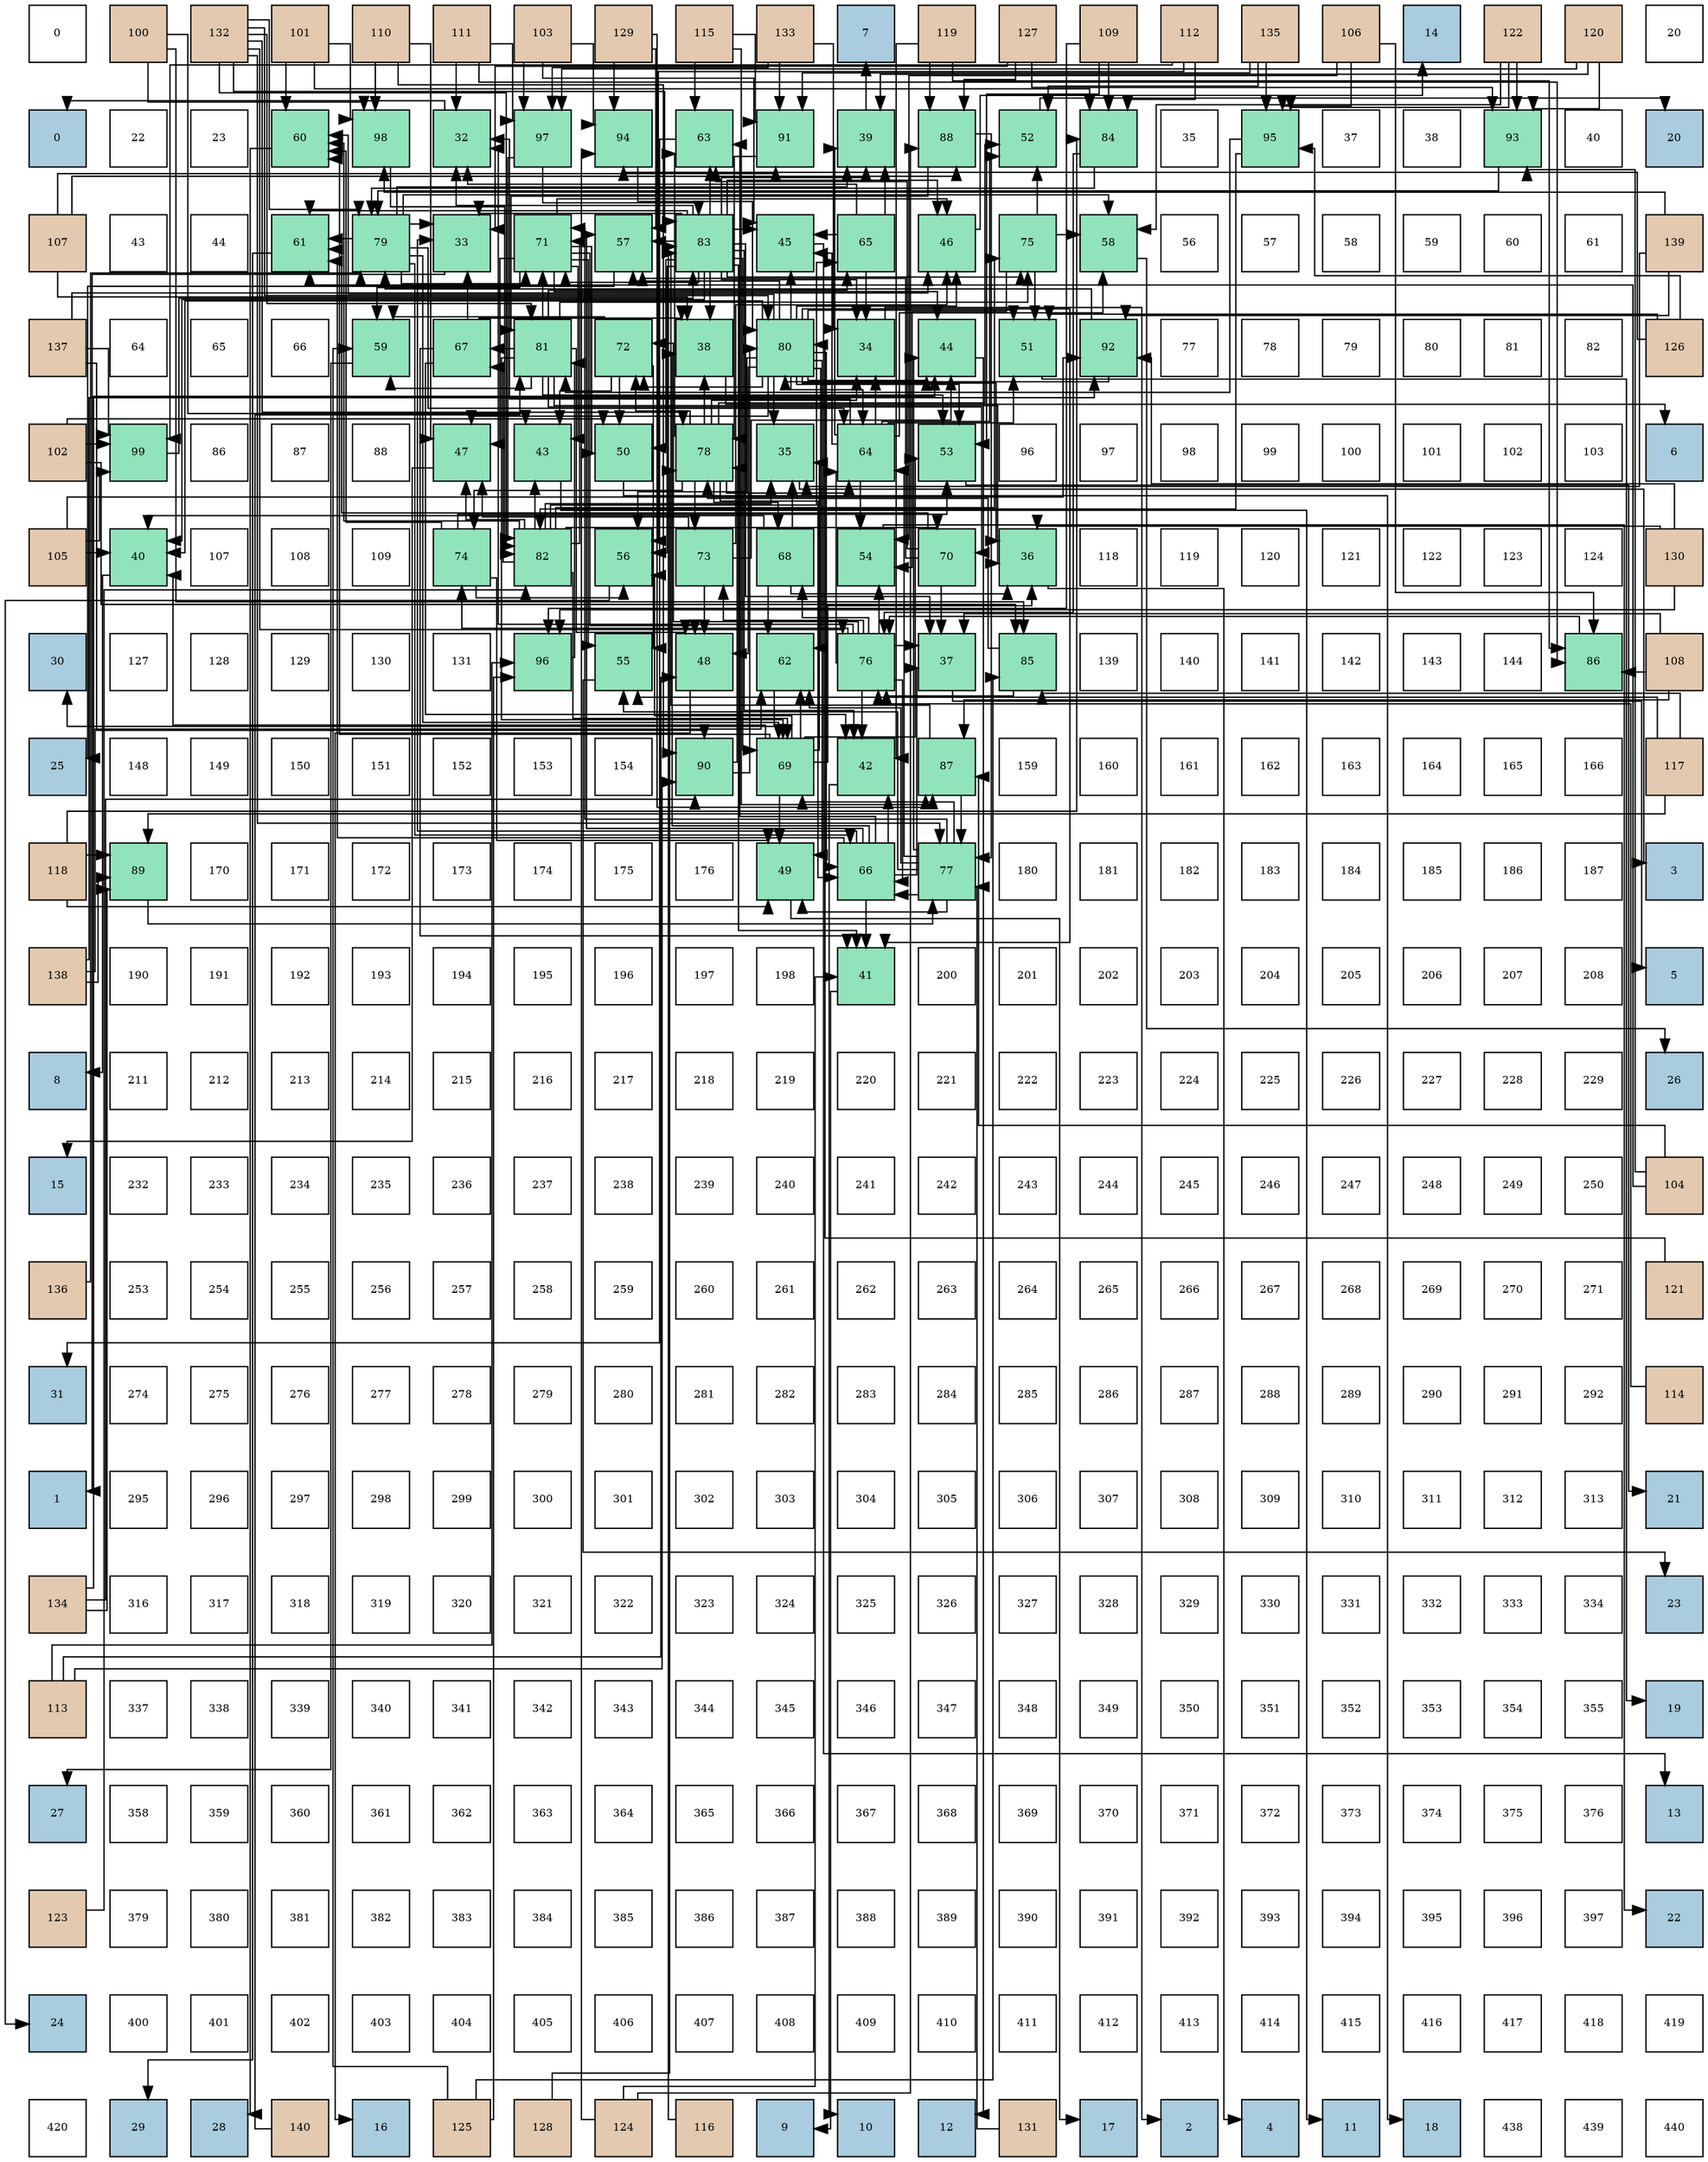 digraph layout{
 rankdir=TB;
 splines=ortho;
 node [style=filled shape=square fixedsize=true width=0.6];
0[label="0", fontsize=8, fillcolor="#ffffff"];
1[label="100", fontsize=8, fillcolor="#e3c9af"];
2[label="132", fontsize=8, fillcolor="#e3c9af"];
3[label="101", fontsize=8, fillcolor="#e3c9af"];
4[label="110", fontsize=8, fillcolor="#e3c9af"];
5[label="111", fontsize=8, fillcolor="#e3c9af"];
6[label="103", fontsize=8, fillcolor="#e3c9af"];
7[label="129", fontsize=8, fillcolor="#e3c9af"];
8[label="115", fontsize=8, fillcolor="#e3c9af"];
9[label="133", fontsize=8, fillcolor="#e3c9af"];
10[label="7", fontsize=8, fillcolor="#a9ccde"];
11[label="119", fontsize=8, fillcolor="#e3c9af"];
12[label="127", fontsize=8, fillcolor="#e3c9af"];
13[label="109", fontsize=8, fillcolor="#e3c9af"];
14[label="112", fontsize=8, fillcolor="#e3c9af"];
15[label="135", fontsize=8, fillcolor="#e3c9af"];
16[label="106", fontsize=8, fillcolor="#e3c9af"];
17[label="14", fontsize=8, fillcolor="#a9ccde"];
18[label="122", fontsize=8, fillcolor="#e3c9af"];
19[label="120", fontsize=8, fillcolor="#e3c9af"];
20[label="20", fontsize=8, fillcolor="#ffffff"];
21[label="0", fontsize=8, fillcolor="#a9ccde"];
22[label="22", fontsize=8, fillcolor="#ffffff"];
23[label="23", fontsize=8, fillcolor="#ffffff"];
24[label="60", fontsize=8, fillcolor="#91e3bb"];
25[label="98", fontsize=8, fillcolor="#91e3bb"];
26[label="32", fontsize=8, fillcolor="#91e3bb"];
27[label="97", fontsize=8, fillcolor="#91e3bb"];
28[label="94", fontsize=8, fillcolor="#91e3bb"];
29[label="63", fontsize=8, fillcolor="#91e3bb"];
30[label="91", fontsize=8, fillcolor="#91e3bb"];
31[label="39", fontsize=8, fillcolor="#91e3bb"];
32[label="88", fontsize=8, fillcolor="#91e3bb"];
33[label="52", fontsize=8, fillcolor="#91e3bb"];
34[label="84", fontsize=8, fillcolor="#91e3bb"];
35[label="35", fontsize=8, fillcolor="#ffffff"];
36[label="95", fontsize=8, fillcolor="#91e3bb"];
37[label="37", fontsize=8, fillcolor="#ffffff"];
38[label="38", fontsize=8, fillcolor="#ffffff"];
39[label="93", fontsize=8, fillcolor="#91e3bb"];
40[label="40", fontsize=8, fillcolor="#ffffff"];
41[label="20", fontsize=8, fillcolor="#a9ccde"];
42[label="107", fontsize=8, fillcolor="#e3c9af"];
43[label="43", fontsize=8, fillcolor="#ffffff"];
44[label="44", fontsize=8, fillcolor="#ffffff"];
45[label="61", fontsize=8, fillcolor="#91e3bb"];
46[label="79", fontsize=8, fillcolor="#91e3bb"];
47[label="33", fontsize=8, fillcolor="#91e3bb"];
48[label="71", fontsize=8, fillcolor="#91e3bb"];
49[label="57", fontsize=8, fillcolor="#91e3bb"];
50[label="83", fontsize=8, fillcolor="#91e3bb"];
51[label="45", fontsize=8, fillcolor="#91e3bb"];
52[label="65", fontsize=8, fillcolor="#91e3bb"];
53[label="46", fontsize=8, fillcolor="#91e3bb"];
54[label="75", fontsize=8, fillcolor="#91e3bb"];
55[label="58", fontsize=8, fillcolor="#91e3bb"];
56[label="56", fontsize=8, fillcolor="#ffffff"];
57[label="57", fontsize=8, fillcolor="#ffffff"];
58[label="58", fontsize=8, fillcolor="#ffffff"];
59[label="59", fontsize=8, fillcolor="#ffffff"];
60[label="60", fontsize=8, fillcolor="#ffffff"];
61[label="61", fontsize=8, fillcolor="#ffffff"];
62[label="139", fontsize=8, fillcolor="#e3c9af"];
63[label="137", fontsize=8, fillcolor="#e3c9af"];
64[label="64", fontsize=8, fillcolor="#ffffff"];
65[label="65", fontsize=8, fillcolor="#ffffff"];
66[label="66", fontsize=8, fillcolor="#ffffff"];
67[label="59", fontsize=8, fillcolor="#91e3bb"];
68[label="67", fontsize=8, fillcolor="#91e3bb"];
69[label="81", fontsize=8, fillcolor="#91e3bb"];
70[label="72", fontsize=8, fillcolor="#91e3bb"];
71[label="38", fontsize=8, fillcolor="#91e3bb"];
72[label="80", fontsize=8, fillcolor="#91e3bb"];
73[label="34", fontsize=8, fillcolor="#91e3bb"];
74[label="44", fontsize=8, fillcolor="#91e3bb"];
75[label="51", fontsize=8, fillcolor="#91e3bb"];
76[label="92", fontsize=8, fillcolor="#91e3bb"];
77[label="77", fontsize=8, fillcolor="#ffffff"];
78[label="78", fontsize=8, fillcolor="#ffffff"];
79[label="79", fontsize=8, fillcolor="#ffffff"];
80[label="80", fontsize=8, fillcolor="#ffffff"];
81[label="81", fontsize=8, fillcolor="#ffffff"];
82[label="82", fontsize=8, fillcolor="#ffffff"];
83[label="126", fontsize=8, fillcolor="#e3c9af"];
84[label="102", fontsize=8, fillcolor="#e3c9af"];
85[label="99", fontsize=8, fillcolor="#91e3bb"];
86[label="86", fontsize=8, fillcolor="#ffffff"];
87[label="87", fontsize=8, fillcolor="#ffffff"];
88[label="88", fontsize=8, fillcolor="#ffffff"];
89[label="47", fontsize=8, fillcolor="#91e3bb"];
90[label="43", fontsize=8, fillcolor="#91e3bb"];
91[label="50", fontsize=8, fillcolor="#91e3bb"];
92[label="78", fontsize=8, fillcolor="#91e3bb"];
93[label="35", fontsize=8, fillcolor="#91e3bb"];
94[label="64", fontsize=8, fillcolor="#91e3bb"];
95[label="53", fontsize=8, fillcolor="#91e3bb"];
96[label="96", fontsize=8, fillcolor="#ffffff"];
97[label="97", fontsize=8, fillcolor="#ffffff"];
98[label="98", fontsize=8, fillcolor="#ffffff"];
99[label="99", fontsize=8, fillcolor="#ffffff"];
100[label="100", fontsize=8, fillcolor="#ffffff"];
101[label="101", fontsize=8, fillcolor="#ffffff"];
102[label="102", fontsize=8, fillcolor="#ffffff"];
103[label="103", fontsize=8, fillcolor="#ffffff"];
104[label="6", fontsize=8, fillcolor="#a9ccde"];
105[label="105", fontsize=8, fillcolor="#e3c9af"];
106[label="40", fontsize=8, fillcolor="#91e3bb"];
107[label="107", fontsize=8, fillcolor="#ffffff"];
108[label="108", fontsize=8, fillcolor="#ffffff"];
109[label="109", fontsize=8, fillcolor="#ffffff"];
110[label="74", fontsize=8, fillcolor="#91e3bb"];
111[label="82", fontsize=8, fillcolor="#91e3bb"];
112[label="56", fontsize=8, fillcolor="#91e3bb"];
113[label="73", fontsize=8, fillcolor="#91e3bb"];
114[label="68", fontsize=8, fillcolor="#91e3bb"];
115[label="54", fontsize=8, fillcolor="#91e3bb"];
116[label="70", fontsize=8, fillcolor="#91e3bb"];
117[label="36", fontsize=8, fillcolor="#91e3bb"];
118[label="118", fontsize=8, fillcolor="#ffffff"];
119[label="119", fontsize=8, fillcolor="#ffffff"];
120[label="120", fontsize=8, fillcolor="#ffffff"];
121[label="121", fontsize=8, fillcolor="#ffffff"];
122[label="122", fontsize=8, fillcolor="#ffffff"];
123[label="123", fontsize=8, fillcolor="#ffffff"];
124[label="124", fontsize=8, fillcolor="#ffffff"];
125[label="130", fontsize=8, fillcolor="#e3c9af"];
126[label="30", fontsize=8, fillcolor="#a9ccde"];
127[label="127", fontsize=8, fillcolor="#ffffff"];
128[label="128", fontsize=8, fillcolor="#ffffff"];
129[label="129", fontsize=8, fillcolor="#ffffff"];
130[label="130", fontsize=8, fillcolor="#ffffff"];
131[label="131", fontsize=8, fillcolor="#ffffff"];
132[label="96", fontsize=8, fillcolor="#91e3bb"];
133[label="55", fontsize=8, fillcolor="#91e3bb"];
134[label="48", fontsize=8, fillcolor="#91e3bb"];
135[label="62", fontsize=8, fillcolor="#91e3bb"];
136[label="76", fontsize=8, fillcolor="#91e3bb"];
137[label="37", fontsize=8, fillcolor="#91e3bb"];
138[label="85", fontsize=8, fillcolor="#91e3bb"];
139[label="139", fontsize=8, fillcolor="#ffffff"];
140[label="140", fontsize=8, fillcolor="#ffffff"];
141[label="141", fontsize=8, fillcolor="#ffffff"];
142[label="142", fontsize=8, fillcolor="#ffffff"];
143[label="143", fontsize=8, fillcolor="#ffffff"];
144[label="144", fontsize=8, fillcolor="#ffffff"];
145[label="86", fontsize=8, fillcolor="#91e3bb"];
146[label="108", fontsize=8, fillcolor="#e3c9af"];
147[label="25", fontsize=8, fillcolor="#a9ccde"];
148[label="148", fontsize=8, fillcolor="#ffffff"];
149[label="149", fontsize=8, fillcolor="#ffffff"];
150[label="150", fontsize=8, fillcolor="#ffffff"];
151[label="151", fontsize=8, fillcolor="#ffffff"];
152[label="152", fontsize=8, fillcolor="#ffffff"];
153[label="153", fontsize=8, fillcolor="#ffffff"];
154[label="154", fontsize=8, fillcolor="#ffffff"];
155[label="90", fontsize=8, fillcolor="#91e3bb"];
156[label="69", fontsize=8, fillcolor="#91e3bb"];
157[label="42", fontsize=8, fillcolor="#91e3bb"];
158[label="87", fontsize=8, fillcolor="#91e3bb"];
159[label="159", fontsize=8, fillcolor="#ffffff"];
160[label="160", fontsize=8, fillcolor="#ffffff"];
161[label="161", fontsize=8, fillcolor="#ffffff"];
162[label="162", fontsize=8, fillcolor="#ffffff"];
163[label="163", fontsize=8, fillcolor="#ffffff"];
164[label="164", fontsize=8, fillcolor="#ffffff"];
165[label="165", fontsize=8, fillcolor="#ffffff"];
166[label="166", fontsize=8, fillcolor="#ffffff"];
167[label="117", fontsize=8, fillcolor="#e3c9af"];
168[label="118", fontsize=8, fillcolor="#e3c9af"];
169[label="89", fontsize=8, fillcolor="#91e3bb"];
170[label="170", fontsize=8, fillcolor="#ffffff"];
171[label="171", fontsize=8, fillcolor="#ffffff"];
172[label="172", fontsize=8, fillcolor="#ffffff"];
173[label="173", fontsize=8, fillcolor="#ffffff"];
174[label="174", fontsize=8, fillcolor="#ffffff"];
175[label="175", fontsize=8, fillcolor="#ffffff"];
176[label="176", fontsize=8, fillcolor="#ffffff"];
177[label="49", fontsize=8, fillcolor="#91e3bb"];
178[label="66", fontsize=8, fillcolor="#91e3bb"];
179[label="77", fontsize=8, fillcolor="#91e3bb"];
180[label="180", fontsize=8, fillcolor="#ffffff"];
181[label="181", fontsize=8, fillcolor="#ffffff"];
182[label="182", fontsize=8, fillcolor="#ffffff"];
183[label="183", fontsize=8, fillcolor="#ffffff"];
184[label="184", fontsize=8, fillcolor="#ffffff"];
185[label="185", fontsize=8, fillcolor="#ffffff"];
186[label="186", fontsize=8, fillcolor="#ffffff"];
187[label="187", fontsize=8, fillcolor="#ffffff"];
188[label="3", fontsize=8, fillcolor="#a9ccde"];
189[label="138", fontsize=8, fillcolor="#e3c9af"];
190[label="190", fontsize=8, fillcolor="#ffffff"];
191[label="191", fontsize=8, fillcolor="#ffffff"];
192[label="192", fontsize=8, fillcolor="#ffffff"];
193[label="193", fontsize=8, fillcolor="#ffffff"];
194[label="194", fontsize=8, fillcolor="#ffffff"];
195[label="195", fontsize=8, fillcolor="#ffffff"];
196[label="196", fontsize=8, fillcolor="#ffffff"];
197[label="197", fontsize=8, fillcolor="#ffffff"];
198[label="198", fontsize=8, fillcolor="#ffffff"];
199[label="41", fontsize=8, fillcolor="#91e3bb"];
200[label="200", fontsize=8, fillcolor="#ffffff"];
201[label="201", fontsize=8, fillcolor="#ffffff"];
202[label="202", fontsize=8, fillcolor="#ffffff"];
203[label="203", fontsize=8, fillcolor="#ffffff"];
204[label="204", fontsize=8, fillcolor="#ffffff"];
205[label="205", fontsize=8, fillcolor="#ffffff"];
206[label="206", fontsize=8, fillcolor="#ffffff"];
207[label="207", fontsize=8, fillcolor="#ffffff"];
208[label="208", fontsize=8, fillcolor="#ffffff"];
209[label="5", fontsize=8, fillcolor="#a9ccde"];
210[label="8", fontsize=8, fillcolor="#a9ccde"];
211[label="211", fontsize=8, fillcolor="#ffffff"];
212[label="212", fontsize=8, fillcolor="#ffffff"];
213[label="213", fontsize=8, fillcolor="#ffffff"];
214[label="214", fontsize=8, fillcolor="#ffffff"];
215[label="215", fontsize=8, fillcolor="#ffffff"];
216[label="216", fontsize=8, fillcolor="#ffffff"];
217[label="217", fontsize=8, fillcolor="#ffffff"];
218[label="218", fontsize=8, fillcolor="#ffffff"];
219[label="219", fontsize=8, fillcolor="#ffffff"];
220[label="220", fontsize=8, fillcolor="#ffffff"];
221[label="221", fontsize=8, fillcolor="#ffffff"];
222[label="222", fontsize=8, fillcolor="#ffffff"];
223[label="223", fontsize=8, fillcolor="#ffffff"];
224[label="224", fontsize=8, fillcolor="#ffffff"];
225[label="225", fontsize=8, fillcolor="#ffffff"];
226[label="226", fontsize=8, fillcolor="#ffffff"];
227[label="227", fontsize=8, fillcolor="#ffffff"];
228[label="228", fontsize=8, fillcolor="#ffffff"];
229[label="229", fontsize=8, fillcolor="#ffffff"];
230[label="26", fontsize=8, fillcolor="#a9ccde"];
231[label="15", fontsize=8, fillcolor="#a9ccde"];
232[label="232", fontsize=8, fillcolor="#ffffff"];
233[label="233", fontsize=8, fillcolor="#ffffff"];
234[label="234", fontsize=8, fillcolor="#ffffff"];
235[label="235", fontsize=8, fillcolor="#ffffff"];
236[label="236", fontsize=8, fillcolor="#ffffff"];
237[label="237", fontsize=8, fillcolor="#ffffff"];
238[label="238", fontsize=8, fillcolor="#ffffff"];
239[label="239", fontsize=8, fillcolor="#ffffff"];
240[label="240", fontsize=8, fillcolor="#ffffff"];
241[label="241", fontsize=8, fillcolor="#ffffff"];
242[label="242", fontsize=8, fillcolor="#ffffff"];
243[label="243", fontsize=8, fillcolor="#ffffff"];
244[label="244", fontsize=8, fillcolor="#ffffff"];
245[label="245", fontsize=8, fillcolor="#ffffff"];
246[label="246", fontsize=8, fillcolor="#ffffff"];
247[label="247", fontsize=8, fillcolor="#ffffff"];
248[label="248", fontsize=8, fillcolor="#ffffff"];
249[label="249", fontsize=8, fillcolor="#ffffff"];
250[label="250", fontsize=8, fillcolor="#ffffff"];
251[label="104", fontsize=8, fillcolor="#e3c9af"];
252[label="136", fontsize=8, fillcolor="#e3c9af"];
253[label="253", fontsize=8, fillcolor="#ffffff"];
254[label="254", fontsize=8, fillcolor="#ffffff"];
255[label="255", fontsize=8, fillcolor="#ffffff"];
256[label="256", fontsize=8, fillcolor="#ffffff"];
257[label="257", fontsize=8, fillcolor="#ffffff"];
258[label="258", fontsize=8, fillcolor="#ffffff"];
259[label="259", fontsize=8, fillcolor="#ffffff"];
260[label="260", fontsize=8, fillcolor="#ffffff"];
261[label="261", fontsize=8, fillcolor="#ffffff"];
262[label="262", fontsize=8, fillcolor="#ffffff"];
263[label="263", fontsize=8, fillcolor="#ffffff"];
264[label="264", fontsize=8, fillcolor="#ffffff"];
265[label="265", fontsize=8, fillcolor="#ffffff"];
266[label="266", fontsize=8, fillcolor="#ffffff"];
267[label="267", fontsize=8, fillcolor="#ffffff"];
268[label="268", fontsize=8, fillcolor="#ffffff"];
269[label="269", fontsize=8, fillcolor="#ffffff"];
270[label="270", fontsize=8, fillcolor="#ffffff"];
271[label="271", fontsize=8, fillcolor="#ffffff"];
272[label="121", fontsize=8, fillcolor="#e3c9af"];
273[label="31", fontsize=8, fillcolor="#a9ccde"];
274[label="274", fontsize=8, fillcolor="#ffffff"];
275[label="275", fontsize=8, fillcolor="#ffffff"];
276[label="276", fontsize=8, fillcolor="#ffffff"];
277[label="277", fontsize=8, fillcolor="#ffffff"];
278[label="278", fontsize=8, fillcolor="#ffffff"];
279[label="279", fontsize=8, fillcolor="#ffffff"];
280[label="280", fontsize=8, fillcolor="#ffffff"];
281[label="281", fontsize=8, fillcolor="#ffffff"];
282[label="282", fontsize=8, fillcolor="#ffffff"];
283[label="283", fontsize=8, fillcolor="#ffffff"];
284[label="284", fontsize=8, fillcolor="#ffffff"];
285[label="285", fontsize=8, fillcolor="#ffffff"];
286[label="286", fontsize=8, fillcolor="#ffffff"];
287[label="287", fontsize=8, fillcolor="#ffffff"];
288[label="288", fontsize=8, fillcolor="#ffffff"];
289[label="289", fontsize=8, fillcolor="#ffffff"];
290[label="290", fontsize=8, fillcolor="#ffffff"];
291[label="291", fontsize=8, fillcolor="#ffffff"];
292[label="292", fontsize=8, fillcolor="#ffffff"];
293[label="114", fontsize=8, fillcolor="#e3c9af"];
294[label="1", fontsize=8, fillcolor="#a9ccde"];
295[label="295", fontsize=8, fillcolor="#ffffff"];
296[label="296", fontsize=8, fillcolor="#ffffff"];
297[label="297", fontsize=8, fillcolor="#ffffff"];
298[label="298", fontsize=8, fillcolor="#ffffff"];
299[label="299", fontsize=8, fillcolor="#ffffff"];
300[label="300", fontsize=8, fillcolor="#ffffff"];
301[label="301", fontsize=8, fillcolor="#ffffff"];
302[label="302", fontsize=8, fillcolor="#ffffff"];
303[label="303", fontsize=8, fillcolor="#ffffff"];
304[label="304", fontsize=8, fillcolor="#ffffff"];
305[label="305", fontsize=8, fillcolor="#ffffff"];
306[label="306", fontsize=8, fillcolor="#ffffff"];
307[label="307", fontsize=8, fillcolor="#ffffff"];
308[label="308", fontsize=8, fillcolor="#ffffff"];
309[label="309", fontsize=8, fillcolor="#ffffff"];
310[label="310", fontsize=8, fillcolor="#ffffff"];
311[label="311", fontsize=8, fillcolor="#ffffff"];
312[label="312", fontsize=8, fillcolor="#ffffff"];
313[label="313", fontsize=8, fillcolor="#ffffff"];
314[label="21", fontsize=8, fillcolor="#a9ccde"];
315[label="134", fontsize=8, fillcolor="#e3c9af"];
316[label="316", fontsize=8, fillcolor="#ffffff"];
317[label="317", fontsize=8, fillcolor="#ffffff"];
318[label="318", fontsize=8, fillcolor="#ffffff"];
319[label="319", fontsize=8, fillcolor="#ffffff"];
320[label="320", fontsize=8, fillcolor="#ffffff"];
321[label="321", fontsize=8, fillcolor="#ffffff"];
322[label="322", fontsize=8, fillcolor="#ffffff"];
323[label="323", fontsize=8, fillcolor="#ffffff"];
324[label="324", fontsize=8, fillcolor="#ffffff"];
325[label="325", fontsize=8, fillcolor="#ffffff"];
326[label="326", fontsize=8, fillcolor="#ffffff"];
327[label="327", fontsize=8, fillcolor="#ffffff"];
328[label="328", fontsize=8, fillcolor="#ffffff"];
329[label="329", fontsize=8, fillcolor="#ffffff"];
330[label="330", fontsize=8, fillcolor="#ffffff"];
331[label="331", fontsize=8, fillcolor="#ffffff"];
332[label="332", fontsize=8, fillcolor="#ffffff"];
333[label="333", fontsize=8, fillcolor="#ffffff"];
334[label="334", fontsize=8, fillcolor="#ffffff"];
335[label="23", fontsize=8, fillcolor="#a9ccde"];
336[label="113", fontsize=8, fillcolor="#e3c9af"];
337[label="337", fontsize=8, fillcolor="#ffffff"];
338[label="338", fontsize=8, fillcolor="#ffffff"];
339[label="339", fontsize=8, fillcolor="#ffffff"];
340[label="340", fontsize=8, fillcolor="#ffffff"];
341[label="341", fontsize=8, fillcolor="#ffffff"];
342[label="342", fontsize=8, fillcolor="#ffffff"];
343[label="343", fontsize=8, fillcolor="#ffffff"];
344[label="344", fontsize=8, fillcolor="#ffffff"];
345[label="345", fontsize=8, fillcolor="#ffffff"];
346[label="346", fontsize=8, fillcolor="#ffffff"];
347[label="347", fontsize=8, fillcolor="#ffffff"];
348[label="348", fontsize=8, fillcolor="#ffffff"];
349[label="349", fontsize=8, fillcolor="#ffffff"];
350[label="350", fontsize=8, fillcolor="#ffffff"];
351[label="351", fontsize=8, fillcolor="#ffffff"];
352[label="352", fontsize=8, fillcolor="#ffffff"];
353[label="353", fontsize=8, fillcolor="#ffffff"];
354[label="354", fontsize=8, fillcolor="#ffffff"];
355[label="355", fontsize=8, fillcolor="#ffffff"];
356[label="19", fontsize=8, fillcolor="#a9ccde"];
357[label="27", fontsize=8, fillcolor="#a9ccde"];
358[label="358", fontsize=8, fillcolor="#ffffff"];
359[label="359", fontsize=8, fillcolor="#ffffff"];
360[label="360", fontsize=8, fillcolor="#ffffff"];
361[label="361", fontsize=8, fillcolor="#ffffff"];
362[label="362", fontsize=8, fillcolor="#ffffff"];
363[label="363", fontsize=8, fillcolor="#ffffff"];
364[label="364", fontsize=8, fillcolor="#ffffff"];
365[label="365", fontsize=8, fillcolor="#ffffff"];
366[label="366", fontsize=8, fillcolor="#ffffff"];
367[label="367", fontsize=8, fillcolor="#ffffff"];
368[label="368", fontsize=8, fillcolor="#ffffff"];
369[label="369", fontsize=8, fillcolor="#ffffff"];
370[label="370", fontsize=8, fillcolor="#ffffff"];
371[label="371", fontsize=8, fillcolor="#ffffff"];
372[label="372", fontsize=8, fillcolor="#ffffff"];
373[label="373", fontsize=8, fillcolor="#ffffff"];
374[label="374", fontsize=8, fillcolor="#ffffff"];
375[label="375", fontsize=8, fillcolor="#ffffff"];
376[label="376", fontsize=8, fillcolor="#ffffff"];
377[label="13", fontsize=8, fillcolor="#a9ccde"];
378[label="123", fontsize=8, fillcolor="#e3c9af"];
379[label="379", fontsize=8, fillcolor="#ffffff"];
380[label="380", fontsize=8, fillcolor="#ffffff"];
381[label="381", fontsize=8, fillcolor="#ffffff"];
382[label="382", fontsize=8, fillcolor="#ffffff"];
383[label="383", fontsize=8, fillcolor="#ffffff"];
384[label="384", fontsize=8, fillcolor="#ffffff"];
385[label="385", fontsize=8, fillcolor="#ffffff"];
386[label="386", fontsize=8, fillcolor="#ffffff"];
387[label="387", fontsize=8, fillcolor="#ffffff"];
388[label="388", fontsize=8, fillcolor="#ffffff"];
389[label="389", fontsize=8, fillcolor="#ffffff"];
390[label="390", fontsize=8, fillcolor="#ffffff"];
391[label="391", fontsize=8, fillcolor="#ffffff"];
392[label="392", fontsize=8, fillcolor="#ffffff"];
393[label="393", fontsize=8, fillcolor="#ffffff"];
394[label="394", fontsize=8, fillcolor="#ffffff"];
395[label="395", fontsize=8, fillcolor="#ffffff"];
396[label="396", fontsize=8, fillcolor="#ffffff"];
397[label="397", fontsize=8, fillcolor="#ffffff"];
398[label="22", fontsize=8, fillcolor="#a9ccde"];
399[label="24", fontsize=8, fillcolor="#a9ccde"];
400[label="400", fontsize=8, fillcolor="#ffffff"];
401[label="401", fontsize=8, fillcolor="#ffffff"];
402[label="402", fontsize=8, fillcolor="#ffffff"];
403[label="403", fontsize=8, fillcolor="#ffffff"];
404[label="404", fontsize=8, fillcolor="#ffffff"];
405[label="405", fontsize=8, fillcolor="#ffffff"];
406[label="406", fontsize=8, fillcolor="#ffffff"];
407[label="407", fontsize=8, fillcolor="#ffffff"];
408[label="408", fontsize=8, fillcolor="#ffffff"];
409[label="409", fontsize=8, fillcolor="#ffffff"];
410[label="410", fontsize=8, fillcolor="#ffffff"];
411[label="411", fontsize=8, fillcolor="#ffffff"];
412[label="412", fontsize=8, fillcolor="#ffffff"];
413[label="413", fontsize=8, fillcolor="#ffffff"];
414[label="414", fontsize=8, fillcolor="#ffffff"];
415[label="415", fontsize=8, fillcolor="#ffffff"];
416[label="416", fontsize=8, fillcolor="#ffffff"];
417[label="417", fontsize=8, fillcolor="#ffffff"];
418[label="418", fontsize=8, fillcolor="#ffffff"];
419[label="419", fontsize=8, fillcolor="#ffffff"];
420[label="420", fontsize=8, fillcolor="#ffffff"];
421[label="29", fontsize=8, fillcolor="#a9ccde"];
422[label="28", fontsize=8, fillcolor="#a9ccde"];
423[label="140", fontsize=8, fillcolor="#e3c9af"];
424[label="16", fontsize=8, fillcolor="#a9ccde"];
425[label="125", fontsize=8, fillcolor="#e3c9af"];
426[label="128", fontsize=8, fillcolor="#e3c9af"];
427[label="124", fontsize=8, fillcolor="#e3c9af"];
428[label="116", fontsize=8, fillcolor="#e3c9af"];
429[label="9", fontsize=8, fillcolor="#a9ccde"];
430[label="10", fontsize=8, fillcolor="#a9ccde"];
431[label="12", fontsize=8, fillcolor="#a9ccde"];
432[label="131", fontsize=8, fillcolor="#e3c9af"];
433[label="17", fontsize=8, fillcolor="#a9ccde"];
434[label="2", fontsize=8, fillcolor="#a9ccde"];
435[label="4", fontsize=8, fillcolor="#a9ccde"];
436[label="11", fontsize=8, fillcolor="#a9ccde"];
437[label="18", fontsize=8, fillcolor="#a9ccde"];
438[label="438", fontsize=8, fillcolor="#ffffff"];
439[label="439", fontsize=8, fillcolor="#ffffff"];
440[label="440", fontsize=8, fillcolor="#ffffff"];
edge [constraint=false, style=vis];26 -> 21;
47 -> 294;
73 -> 434;
93 -> 188;
117 -> 435;
137 -> 209;
71 -> 104;
31 -> 10;
106 -> 210;
199 -> 429;
157 -> 430;
90 -> 436;
74 -> 431;
51 -> 377;
53 -> 17;
89 -> 231;
134 -> 424;
177 -> 433;
91 -> 437;
75 -> 356;
33 -> 41;
95 -> 314;
115 -> 398;
133 -> 335;
112 -> 399;
49 -> 147;
55 -> 230;
67 -> 357;
24 -> 422;
45 -> 421;
135 -> 126;
29 -> 273;
94 -> 26;
94 -> 73;
94 -> 31;
94 -> 51;
94 -> 75;
94 -> 33;
94 -> 115;
94 -> 55;
52 -> 26;
52 -> 73;
52 -> 31;
52 -> 51;
178 -> 47;
178 -> 137;
178 -> 71;
178 -> 199;
178 -> 157;
178 -> 49;
178 -> 45;
178 -> 29;
68 -> 47;
68 -> 71;
68 -> 199;
68 -> 157;
114 -> 93;
114 -> 117;
114 -> 106;
114 -> 135;
156 -> 93;
156 -> 117;
156 -> 106;
156 -> 177;
156 -> 95;
156 -> 112;
156 -> 24;
156 -> 135;
116 -> 137;
116 -> 49;
116 -> 45;
116 -> 29;
48 -> 90;
48 -> 74;
48 -> 53;
48 -> 89;
48 -> 134;
48 -> 91;
48 -> 133;
48 -> 67;
70 -> 90;
70 -> 91;
70 -> 133;
70 -> 67;
113 -> 74;
113 -> 53;
113 -> 89;
113 -> 134;
110 -> 177;
110 -> 95;
110 -> 112;
110 -> 24;
54 -> 75;
54 -> 33;
54 -> 115;
54 -> 55;
136 -> 26;
136 -> 137;
136 -> 157;
136 -> 115;
136 -> 94;
136 -> 178;
136 -> 114;
136 -> 70;
136 -> 113;
136 -> 110;
179 -> 74;
179 -> 177;
179 -> 133;
179 -> 135;
179 -> 94;
179 -> 178;
179 -> 156;
179 -> 48;
92 -> 73;
92 -> 71;
92 -> 33;
92 -> 29;
92 -> 94;
92 -> 178;
92 -> 114;
92 -> 70;
92 -> 113;
92 -> 110;
46 -> 47;
46 -> 31;
46 -> 55;
46 -> 45;
46 -> 94;
46 -> 178;
46 -> 156;
46 -> 48;
72 -> 93;
72 -> 117;
72 -> 106;
72 -> 199;
72 -> 74;
72 -> 51;
72 -> 53;
72 -> 89;
72 -> 134;
72 -> 177;
72 -> 75;
72 -> 95;
72 -> 112;
72 -> 49;
72 -> 24;
72 -> 135;
72 -> 94;
72 -> 178;
72 -> 70;
69 -> 117;
69 -> 134;
69 -> 95;
69 -> 67;
69 -> 52;
69 -> 68;
69 -> 156;
69 -> 116;
69 -> 48;
69 -> 54;
111 -> 93;
111 -> 90;
111 -> 89;
111 -> 24;
111 -> 52;
111 -> 68;
111 -> 156;
111 -> 116;
111 -> 48;
111 -> 54;
50 -> 26;
50 -> 47;
50 -> 73;
50 -> 137;
50 -> 71;
50 -> 31;
50 -> 106;
50 -> 199;
50 -> 157;
50 -> 51;
50 -> 53;
50 -> 91;
50 -> 112;
50 -> 49;
50 -> 45;
50 -> 29;
50 -> 156;
50 -> 48;
50 -> 54;
34 -> 136;
34 -> 46;
138 -> 136;
138 -> 92;
145 -> 136;
158 -> 179;
158 -> 50;
32 -> 179;
32 -> 69;
169 -> 179;
155 -> 92;
155 -> 72;
30 -> 92;
76 -> 46;
76 -> 72;
39 -> 46;
28 -> 72;
36 -> 69;
36 -> 111;
132 -> 69;
27 -> 111;
27 -> 50;
25 -> 111;
85 -> 50;
1 -> 90;
1 -> 138;
1 -> 25;
3 -> 24;
3 -> 34;
3 -> 25;
84 -> 91;
84 -> 138;
84 -> 85;
6 -> 51;
6 -> 28;
6 -> 27;
251 -> 45;
251 -> 158;
251 -> 39;
105 -> 106;
105 -> 76;
105 -> 85;
16 -> 115;
16 -> 145;
16 -> 36;
42 -> 71;
42 -> 32;
42 -> 30;
146 -> 137;
146 -> 145;
146 -> 158;
13 -> 95;
13 -> 34;
13 -> 132;
4 -> 89;
4 -> 155;
4 -> 25;
5 -> 26;
5 -> 145;
5 -> 27;
14 -> 112;
14 -> 34;
14 -> 85;
336 -> 134;
336 -> 155;
336 -> 132;
293 -> 136;
8 -> 29;
8 -> 158;
8 -> 30;
428 -> 50;
167 -> 133;
167 -> 138;
167 -> 169;
168 -> 177;
168 -> 34;
168 -> 169;
11 -> 157;
11 -> 145;
11 -> 32;
19 -> 31;
19 -> 39;
19 -> 27;
272 -> 72;
18 -> 55;
18 -> 39;
18 -> 36;
378 -> 111;
427 -> 199;
427 -> 32;
427 -> 28;
425 -> 67;
425 -> 138;
425 -> 132;
83 -> 75;
83 -> 28;
83 -> 36;
12 -> 47;
12 -> 32;
12 -> 39;
426 -> 92;
7 -> 49;
7 -> 158;
7 -> 28;
125 -> 117;
125 -> 76;
125 -> 132;
432 -> 179;
2 -> 136;
2 -> 179;
2 -> 92;
2 -> 46;
2 -> 72;
2 -> 69;
2 -> 111;
2 -> 50;
9 -> 73;
9 -> 30;
9 -> 27;
315 -> 74;
315 -> 169;
315 -> 155;
15 -> 33;
15 -> 30;
15 -> 36;
252 -> 46;
63 -> 53;
63 -> 155;
63 -> 85;
189 -> 135;
189 -> 169;
189 -> 76;
62 -> 93;
62 -> 76;
62 -> 25;
423 -> 69;
edge [constraint=true, style=invis];
0 -> 21 -> 42 -> 63 -> 84 -> 105 -> 126 -> 147 -> 168 -> 189 -> 210 -> 231 -> 252 -> 273 -> 294 -> 315 -> 336 -> 357 -> 378 -> 399 -> 420;
1 -> 22 -> 43 -> 64 -> 85 -> 106 -> 127 -> 148 -> 169 -> 190 -> 211 -> 232 -> 253 -> 274 -> 295 -> 316 -> 337 -> 358 -> 379 -> 400 -> 421;
2 -> 23 -> 44 -> 65 -> 86 -> 107 -> 128 -> 149 -> 170 -> 191 -> 212 -> 233 -> 254 -> 275 -> 296 -> 317 -> 338 -> 359 -> 380 -> 401 -> 422;
3 -> 24 -> 45 -> 66 -> 87 -> 108 -> 129 -> 150 -> 171 -> 192 -> 213 -> 234 -> 255 -> 276 -> 297 -> 318 -> 339 -> 360 -> 381 -> 402 -> 423;
4 -> 25 -> 46 -> 67 -> 88 -> 109 -> 130 -> 151 -> 172 -> 193 -> 214 -> 235 -> 256 -> 277 -> 298 -> 319 -> 340 -> 361 -> 382 -> 403 -> 424;
5 -> 26 -> 47 -> 68 -> 89 -> 110 -> 131 -> 152 -> 173 -> 194 -> 215 -> 236 -> 257 -> 278 -> 299 -> 320 -> 341 -> 362 -> 383 -> 404 -> 425;
6 -> 27 -> 48 -> 69 -> 90 -> 111 -> 132 -> 153 -> 174 -> 195 -> 216 -> 237 -> 258 -> 279 -> 300 -> 321 -> 342 -> 363 -> 384 -> 405 -> 426;
7 -> 28 -> 49 -> 70 -> 91 -> 112 -> 133 -> 154 -> 175 -> 196 -> 217 -> 238 -> 259 -> 280 -> 301 -> 322 -> 343 -> 364 -> 385 -> 406 -> 427;
8 -> 29 -> 50 -> 71 -> 92 -> 113 -> 134 -> 155 -> 176 -> 197 -> 218 -> 239 -> 260 -> 281 -> 302 -> 323 -> 344 -> 365 -> 386 -> 407 -> 428;
9 -> 30 -> 51 -> 72 -> 93 -> 114 -> 135 -> 156 -> 177 -> 198 -> 219 -> 240 -> 261 -> 282 -> 303 -> 324 -> 345 -> 366 -> 387 -> 408 -> 429;
10 -> 31 -> 52 -> 73 -> 94 -> 115 -> 136 -> 157 -> 178 -> 199 -> 220 -> 241 -> 262 -> 283 -> 304 -> 325 -> 346 -> 367 -> 388 -> 409 -> 430;
11 -> 32 -> 53 -> 74 -> 95 -> 116 -> 137 -> 158 -> 179 -> 200 -> 221 -> 242 -> 263 -> 284 -> 305 -> 326 -> 347 -> 368 -> 389 -> 410 -> 431;
12 -> 33 -> 54 -> 75 -> 96 -> 117 -> 138 -> 159 -> 180 -> 201 -> 222 -> 243 -> 264 -> 285 -> 306 -> 327 -> 348 -> 369 -> 390 -> 411 -> 432;
13 -> 34 -> 55 -> 76 -> 97 -> 118 -> 139 -> 160 -> 181 -> 202 -> 223 -> 244 -> 265 -> 286 -> 307 -> 328 -> 349 -> 370 -> 391 -> 412 -> 433;
14 -> 35 -> 56 -> 77 -> 98 -> 119 -> 140 -> 161 -> 182 -> 203 -> 224 -> 245 -> 266 -> 287 -> 308 -> 329 -> 350 -> 371 -> 392 -> 413 -> 434;
15 -> 36 -> 57 -> 78 -> 99 -> 120 -> 141 -> 162 -> 183 -> 204 -> 225 -> 246 -> 267 -> 288 -> 309 -> 330 -> 351 -> 372 -> 393 -> 414 -> 435;
16 -> 37 -> 58 -> 79 -> 100 -> 121 -> 142 -> 163 -> 184 -> 205 -> 226 -> 247 -> 268 -> 289 -> 310 -> 331 -> 352 -> 373 -> 394 -> 415 -> 436;
17 -> 38 -> 59 -> 80 -> 101 -> 122 -> 143 -> 164 -> 185 -> 206 -> 227 -> 248 -> 269 -> 290 -> 311 -> 332 -> 353 -> 374 -> 395 -> 416 -> 437;
18 -> 39 -> 60 -> 81 -> 102 -> 123 -> 144 -> 165 -> 186 -> 207 -> 228 -> 249 -> 270 -> 291 -> 312 -> 333 -> 354 -> 375 -> 396 -> 417 -> 438;
19 -> 40 -> 61 -> 82 -> 103 -> 124 -> 145 -> 166 -> 187 -> 208 -> 229 -> 250 -> 271 -> 292 -> 313 -> 334 -> 355 -> 376 -> 397 -> 418 -> 439;
20 -> 41 -> 62 -> 83 -> 104 -> 125 -> 146 -> 167 -> 188 -> 209 -> 230 -> 251 -> 272 -> 293 -> 314 -> 335 -> 356 -> 377 -> 398 -> 419 -> 440;
rank = same {0 -> 1 -> 2 -> 3 -> 4 -> 5 -> 6 -> 7 -> 8 -> 9 -> 10 -> 11 -> 12 -> 13 -> 14 -> 15 -> 16 -> 17 -> 18 -> 19 -> 20};
rank = same {21 -> 22 -> 23 -> 24 -> 25 -> 26 -> 27 -> 28 -> 29 -> 30 -> 31 -> 32 -> 33 -> 34 -> 35 -> 36 -> 37 -> 38 -> 39 -> 40 -> 41};
rank = same {42 -> 43 -> 44 -> 45 -> 46 -> 47 -> 48 -> 49 -> 50 -> 51 -> 52 -> 53 -> 54 -> 55 -> 56 -> 57 -> 58 -> 59 -> 60 -> 61 -> 62};
rank = same {63 -> 64 -> 65 -> 66 -> 67 -> 68 -> 69 -> 70 -> 71 -> 72 -> 73 -> 74 -> 75 -> 76 -> 77 -> 78 -> 79 -> 80 -> 81 -> 82 -> 83};
rank = same {84 -> 85 -> 86 -> 87 -> 88 -> 89 -> 90 -> 91 -> 92 -> 93 -> 94 -> 95 -> 96 -> 97 -> 98 -> 99 -> 100 -> 101 -> 102 -> 103 -> 104};
rank = same {105 -> 106 -> 107 -> 108 -> 109 -> 110 -> 111 -> 112 -> 113 -> 114 -> 115 -> 116 -> 117 -> 118 -> 119 -> 120 -> 121 -> 122 -> 123 -> 124 -> 125};
rank = same {126 -> 127 -> 128 -> 129 -> 130 -> 131 -> 132 -> 133 -> 134 -> 135 -> 136 -> 137 -> 138 -> 139 -> 140 -> 141 -> 142 -> 143 -> 144 -> 145 -> 146};
rank = same {147 -> 148 -> 149 -> 150 -> 151 -> 152 -> 153 -> 154 -> 155 -> 156 -> 157 -> 158 -> 159 -> 160 -> 161 -> 162 -> 163 -> 164 -> 165 -> 166 -> 167};
rank = same {168 -> 169 -> 170 -> 171 -> 172 -> 173 -> 174 -> 175 -> 176 -> 177 -> 178 -> 179 -> 180 -> 181 -> 182 -> 183 -> 184 -> 185 -> 186 -> 187 -> 188};
rank = same {189 -> 190 -> 191 -> 192 -> 193 -> 194 -> 195 -> 196 -> 197 -> 198 -> 199 -> 200 -> 201 -> 202 -> 203 -> 204 -> 205 -> 206 -> 207 -> 208 -> 209};
rank = same {210 -> 211 -> 212 -> 213 -> 214 -> 215 -> 216 -> 217 -> 218 -> 219 -> 220 -> 221 -> 222 -> 223 -> 224 -> 225 -> 226 -> 227 -> 228 -> 229 -> 230};
rank = same {231 -> 232 -> 233 -> 234 -> 235 -> 236 -> 237 -> 238 -> 239 -> 240 -> 241 -> 242 -> 243 -> 244 -> 245 -> 246 -> 247 -> 248 -> 249 -> 250 -> 251};
rank = same {252 -> 253 -> 254 -> 255 -> 256 -> 257 -> 258 -> 259 -> 260 -> 261 -> 262 -> 263 -> 264 -> 265 -> 266 -> 267 -> 268 -> 269 -> 270 -> 271 -> 272};
rank = same {273 -> 274 -> 275 -> 276 -> 277 -> 278 -> 279 -> 280 -> 281 -> 282 -> 283 -> 284 -> 285 -> 286 -> 287 -> 288 -> 289 -> 290 -> 291 -> 292 -> 293};
rank = same {294 -> 295 -> 296 -> 297 -> 298 -> 299 -> 300 -> 301 -> 302 -> 303 -> 304 -> 305 -> 306 -> 307 -> 308 -> 309 -> 310 -> 311 -> 312 -> 313 -> 314};
rank = same {315 -> 316 -> 317 -> 318 -> 319 -> 320 -> 321 -> 322 -> 323 -> 324 -> 325 -> 326 -> 327 -> 328 -> 329 -> 330 -> 331 -> 332 -> 333 -> 334 -> 335};
rank = same {336 -> 337 -> 338 -> 339 -> 340 -> 341 -> 342 -> 343 -> 344 -> 345 -> 346 -> 347 -> 348 -> 349 -> 350 -> 351 -> 352 -> 353 -> 354 -> 355 -> 356};
rank = same {357 -> 358 -> 359 -> 360 -> 361 -> 362 -> 363 -> 364 -> 365 -> 366 -> 367 -> 368 -> 369 -> 370 -> 371 -> 372 -> 373 -> 374 -> 375 -> 376 -> 377};
rank = same {378 -> 379 -> 380 -> 381 -> 382 -> 383 -> 384 -> 385 -> 386 -> 387 -> 388 -> 389 -> 390 -> 391 -> 392 -> 393 -> 394 -> 395 -> 396 -> 397 -> 398};
rank = same {399 -> 400 -> 401 -> 402 -> 403 -> 404 -> 405 -> 406 -> 407 -> 408 -> 409 -> 410 -> 411 -> 412 -> 413 -> 414 -> 415 -> 416 -> 417 -> 418 -> 419};
rank = same {420 -> 421 -> 422 -> 423 -> 424 -> 425 -> 426 -> 427 -> 428 -> 429 -> 430 -> 431 -> 432 -> 433 -> 434 -> 435 -> 436 -> 437 -> 438 -> 439 -> 440};
}